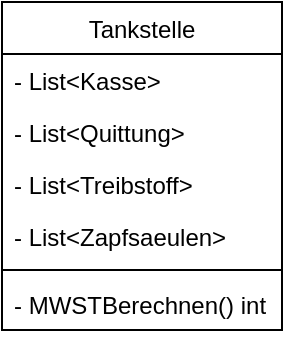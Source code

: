<mxfile version="11.3.0" type="device" pages="1"><diagram id="Oa4c6bUNIqsEXsvh9SK9" name="Page-1"><mxGraphModel dx="1004" dy="541" grid="1" gridSize="10" guides="1" tooltips="1" connect="1" arrows="1" fold="1" page="1" pageScale="1" pageWidth="850" pageHeight="1100" math="0" shadow="0"><root><mxCell id="0"/><mxCell id="1" parent="0"/><mxCell id="P8bkj5b-AHPH3cN9VqiF-1" value="Tankstelle" style="swimlane;fontStyle=0;childLayout=stackLayout;horizontal=1;startSize=26;fillColor=none;horizontalStack=0;resizeParent=1;resizeParentMax=0;resizeLast=0;collapsible=1;marginBottom=0;" vertex="1" parent="1"><mxGeometry x="280" y="230" width="140" height="164" as="geometry"/></mxCell><mxCell id="P8bkj5b-AHPH3cN9VqiF-2" value="- List&lt;Kasse&gt;" style="text;strokeColor=none;fillColor=none;align=left;verticalAlign=top;spacingLeft=4;spacingRight=4;overflow=hidden;rotatable=0;points=[[0,0.5],[1,0.5]];portConstraint=eastwest;" vertex="1" parent="P8bkj5b-AHPH3cN9VqiF-1"><mxGeometry y="26" width="140" height="26" as="geometry"/></mxCell><mxCell id="P8bkj5b-AHPH3cN9VqiF-3" value="- List&lt;Quittung&gt;" style="text;strokeColor=none;fillColor=none;align=left;verticalAlign=top;spacingLeft=4;spacingRight=4;overflow=hidden;rotatable=0;points=[[0,0.5],[1,0.5]];portConstraint=eastwest;" vertex="1" parent="P8bkj5b-AHPH3cN9VqiF-1"><mxGeometry y="52" width="140" height="26" as="geometry"/></mxCell><mxCell id="P8bkj5b-AHPH3cN9VqiF-4" value="- List&lt;Treibstoff&gt;" style="text;strokeColor=none;fillColor=none;align=left;verticalAlign=top;spacingLeft=4;spacingRight=4;overflow=hidden;rotatable=0;points=[[0,0.5],[1,0.5]];portConstraint=eastwest;" vertex="1" parent="P8bkj5b-AHPH3cN9VqiF-1"><mxGeometry y="78" width="140" height="26" as="geometry"/></mxCell><mxCell id="P8bkj5b-AHPH3cN9VqiF-5" value="- List&lt;Zapfsaeulen&gt;" style="text;strokeColor=none;fillColor=none;align=left;verticalAlign=top;spacingLeft=4;spacingRight=4;overflow=hidden;rotatable=0;points=[[0,0.5],[1,0.5]];portConstraint=eastwest;" vertex="1" parent="P8bkj5b-AHPH3cN9VqiF-1"><mxGeometry y="104" width="140" height="26" as="geometry"/></mxCell><mxCell id="P8bkj5b-AHPH3cN9VqiF-7" value="" style="line;strokeWidth=1;fillColor=none;align=left;verticalAlign=middle;spacingTop=-1;spacingLeft=3;spacingRight=3;rotatable=0;labelPosition=right;points=[];portConstraint=eastwest;" vertex="1" parent="P8bkj5b-AHPH3cN9VqiF-1"><mxGeometry y="130" width="140" height="8" as="geometry"/></mxCell><mxCell id="P8bkj5b-AHPH3cN9VqiF-6" value="- MWSTBerechnen() int" style="text;strokeColor=none;fillColor=none;align=left;verticalAlign=top;spacingLeft=4;spacingRight=4;overflow=hidden;rotatable=0;points=[[0,0.5],[1,0.5]];portConstraint=eastwest;" vertex="1" parent="P8bkj5b-AHPH3cN9VqiF-1"><mxGeometry y="138" width="140" height="26" as="geometry"/></mxCell></root></mxGraphModel></diagram></mxfile>